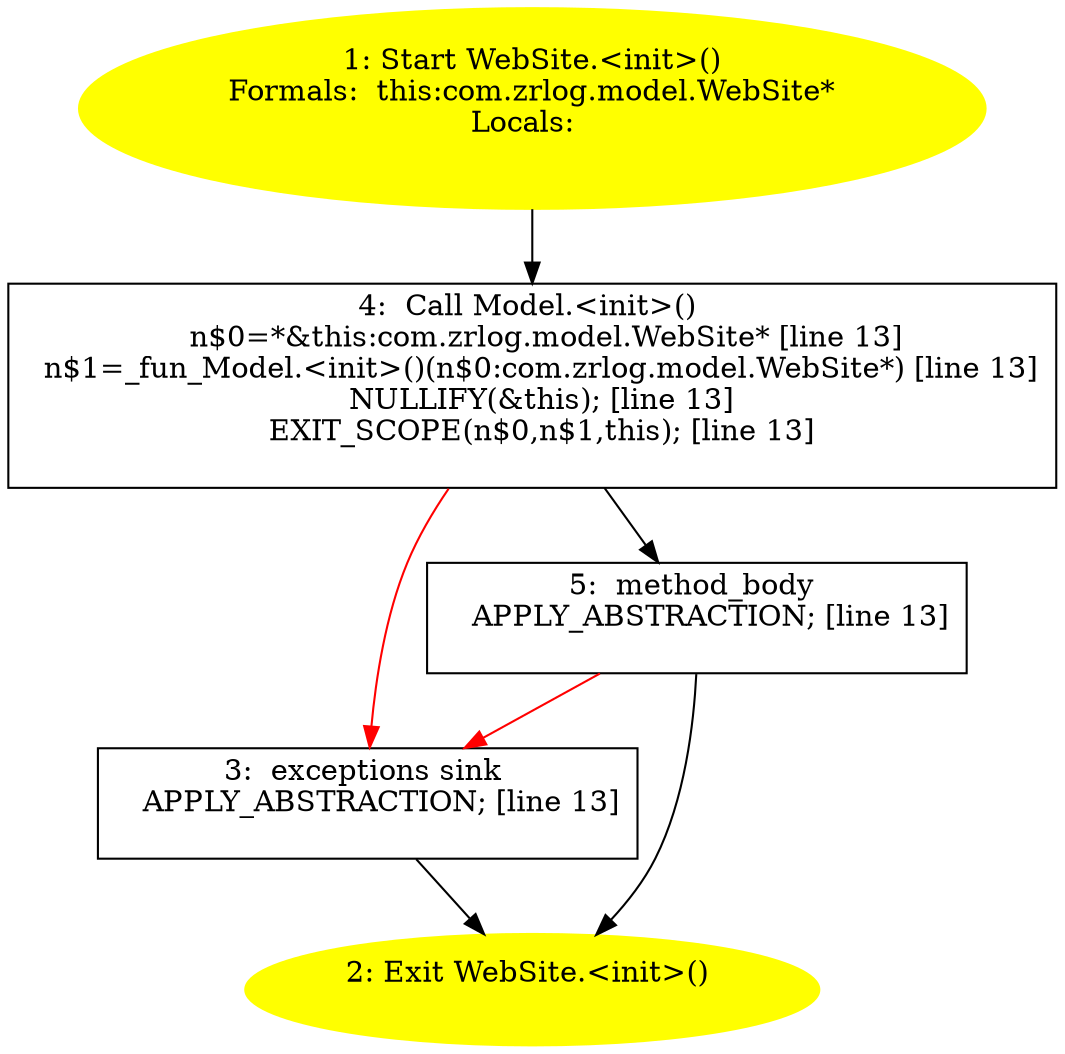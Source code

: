 /* @generated */
digraph cfg {
"com.zrlog.model.WebSite.<init>().1d42d27191a5b4e8bedb27e84c8a9137_1" [label="1: Start WebSite.<init>()\nFormals:  this:com.zrlog.model.WebSite*\nLocals:  \n  " color=yellow style=filled]
	

	 "com.zrlog.model.WebSite.<init>().1d42d27191a5b4e8bedb27e84c8a9137_1" -> "com.zrlog.model.WebSite.<init>().1d42d27191a5b4e8bedb27e84c8a9137_4" ;
"com.zrlog.model.WebSite.<init>().1d42d27191a5b4e8bedb27e84c8a9137_2" [label="2: Exit WebSite.<init>() \n  " color=yellow style=filled]
	

"com.zrlog.model.WebSite.<init>().1d42d27191a5b4e8bedb27e84c8a9137_3" [label="3:  exceptions sink \n   APPLY_ABSTRACTION; [line 13]\n " shape="box"]
	

	 "com.zrlog.model.WebSite.<init>().1d42d27191a5b4e8bedb27e84c8a9137_3" -> "com.zrlog.model.WebSite.<init>().1d42d27191a5b4e8bedb27e84c8a9137_2" ;
"com.zrlog.model.WebSite.<init>().1d42d27191a5b4e8bedb27e84c8a9137_4" [label="4:  Call Model.<init>() \n   n$0=*&this:com.zrlog.model.WebSite* [line 13]\n  n$1=_fun_Model.<init>()(n$0:com.zrlog.model.WebSite*) [line 13]\n  NULLIFY(&this); [line 13]\n  EXIT_SCOPE(n$0,n$1,this); [line 13]\n " shape="box"]
	

	 "com.zrlog.model.WebSite.<init>().1d42d27191a5b4e8bedb27e84c8a9137_4" -> "com.zrlog.model.WebSite.<init>().1d42d27191a5b4e8bedb27e84c8a9137_5" ;
	 "com.zrlog.model.WebSite.<init>().1d42d27191a5b4e8bedb27e84c8a9137_4" -> "com.zrlog.model.WebSite.<init>().1d42d27191a5b4e8bedb27e84c8a9137_3" [color="red" ];
"com.zrlog.model.WebSite.<init>().1d42d27191a5b4e8bedb27e84c8a9137_5" [label="5:  method_body \n   APPLY_ABSTRACTION; [line 13]\n " shape="box"]
	

	 "com.zrlog.model.WebSite.<init>().1d42d27191a5b4e8bedb27e84c8a9137_5" -> "com.zrlog.model.WebSite.<init>().1d42d27191a5b4e8bedb27e84c8a9137_2" ;
	 "com.zrlog.model.WebSite.<init>().1d42d27191a5b4e8bedb27e84c8a9137_5" -> "com.zrlog.model.WebSite.<init>().1d42d27191a5b4e8bedb27e84c8a9137_3" [color="red" ];
}
